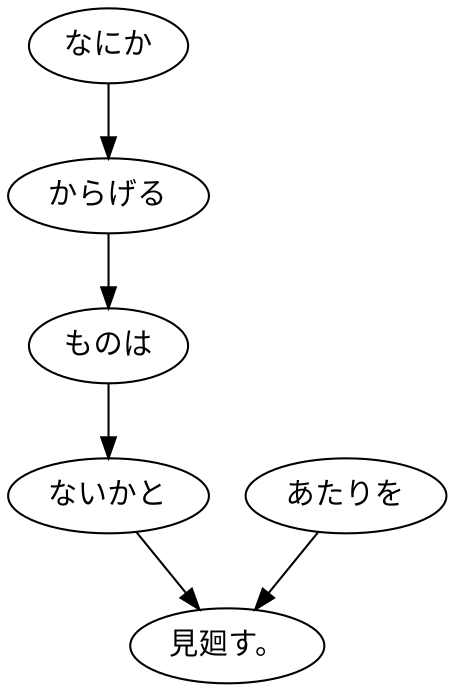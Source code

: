 digraph graph2843 {
	node0 [label="なにか"];
	node1 [label="からげる"];
	node2 [label="ものは"];
	node3 [label="ないかと"];
	node4 [label="あたりを"];
	node5 [label="見廻す。"];
	node0 -> node1;
	node1 -> node2;
	node2 -> node3;
	node3 -> node5;
	node4 -> node5;
}

